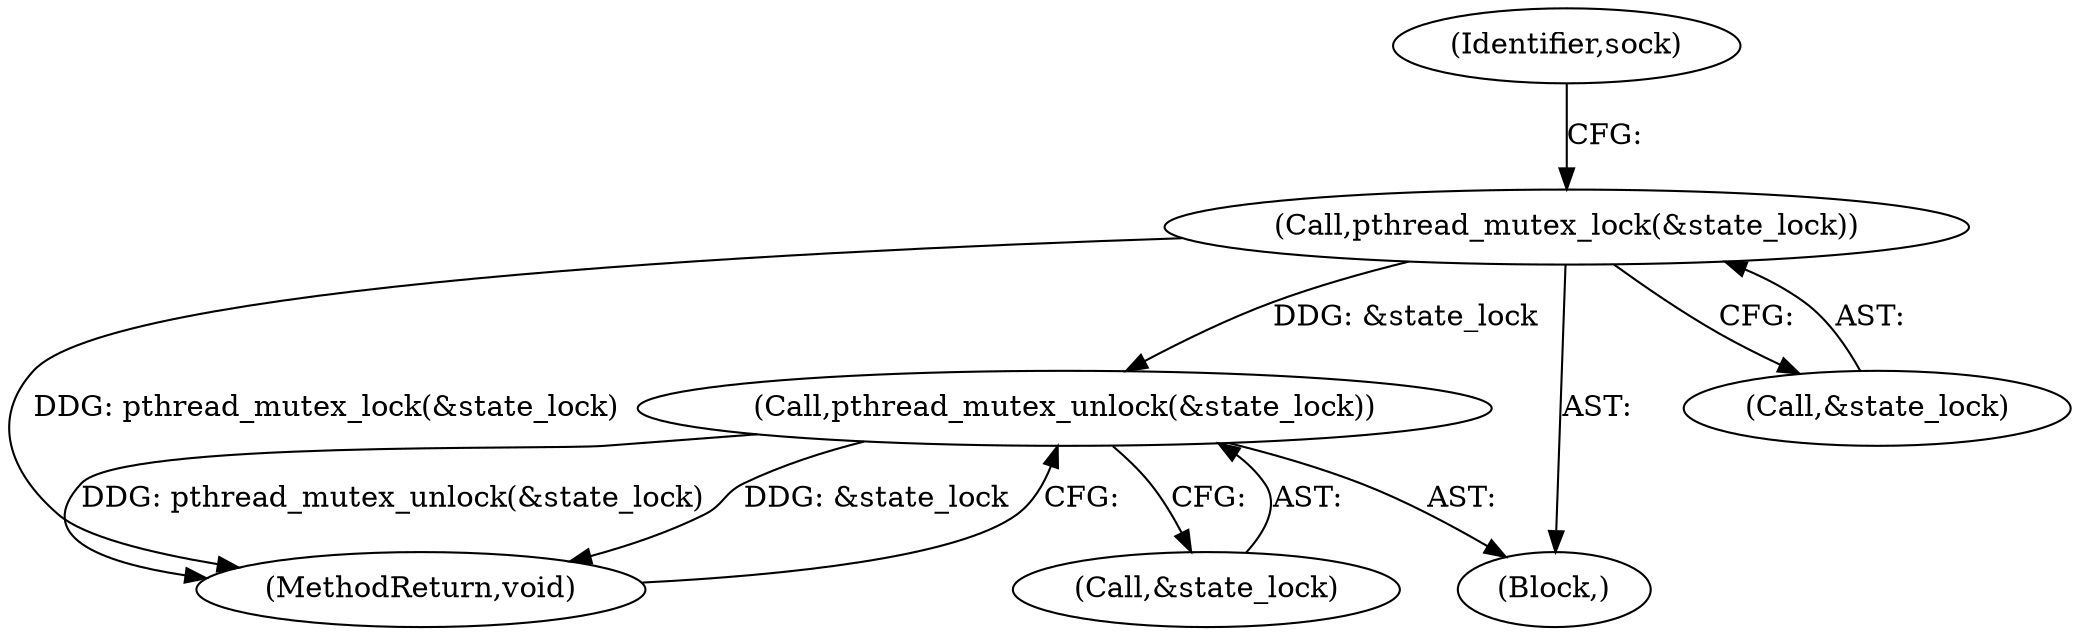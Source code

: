 digraph "0_Android_472271b153c5dc53c28beac55480a8d8434b2d5c_30@API" {
"1000113" [label="(Call,pthread_mutex_lock(&state_lock))"];
"1000292" [label="(Call,pthread_mutex_unlock(&state_lock))"];
"1000113" [label="(Call,pthread_mutex_lock(&state_lock))"];
"1000295" [label="(MethodReturn,void)"];
"1000293" [label="(Call,&state_lock)"];
"1000117" [label="(Identifier,sock)"];
"1000107" [label="(Block,)"];
"1000114" [label="(Call,&state_lock)"];
"1000292" [label="(Call,pthread_mutex_unlock(&state_lock))"];
"1000113" -> "1000107"  [label="AST: "];
"1000113" -> "1000114"  [label="CFG: "];
"1000114" -> "1000113"  [label="AST: "];
"1000117" -> "1000113"  [label="CFG: "];
"1000113" -> "1000295"  [label="DDG: pthread_mutex_lock(&state_lock)"];
"1000113" -> "1000292"  [label="DDG: &state_lock"];
"1000292" -> "1000107"  [label="AST: "];
"1000292" -> "1000293"  [label="CFG: "];
"1000293" -> "1000292"  [label="AST: "];
"1000295" -> "1000292"  [label="CFG: "];
"1000292" -> "1000295"  [label="DDG: pthread_mutex_unlock(&state_lock)"];
"1000292" -> "1000295"  [label="DDG: &state_lock"];
}
